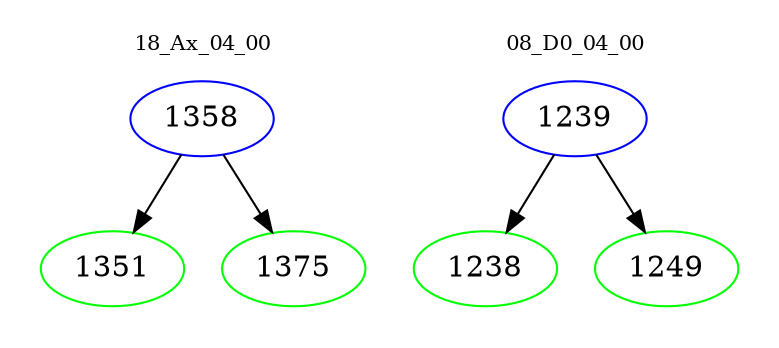 digraph{
subgraph cluster_0 {
color = white
label = "18_Ax_04_00";
fontsize=10;
T0_1358 [label="1358", color="blue"]
T0_1358 -> T0_1351 [color="black"]
T0_1351 [label="1351", color="green"]
T0_1358 -> T0_1375 [color="black"]
T0_1375 [label="1375", color="green"]
}
subgraph cluster_1 {
color = white
label = "08_D0_04_00";
fontsize=10;
T1_1239 [label="1239", color="blue"]
T1_1239 -> T1_1238 [color="black"]
T1_1238 [label="1238", color="green"]
T1_1239 -> T1_1249 [color="black"]
T1_1249 [label="1249", color="green"]
}
}
